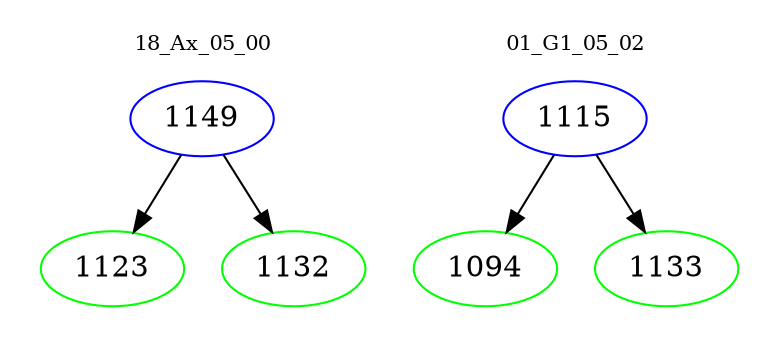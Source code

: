 digraph{
subgraph cluster_0 {
color = white
label = "18_Ax_05_00";
fontsize=10;
T0_1149 [label="1149", color="blue"]
T0_1149 -> T0_1123 [color="black"]
T0_1123 [label="1123", color="green"]
T0_1149 -> T0_1132 [color="black"]
T0_1132 [label="1132", color="green"]
}
subgraph cluster_1 {
color = white
label = "01_G1_05_02";
fontsize=10;
T1_1115 [label="1115", color="blue"]
T1_1115 -> T1_1094 [color="black"]
T1_1094 [label="1094", color="green"]
T1_1115 -> T1_1133 [color="black"]
T1_1133 [label="1133", color="green"]
}
}
